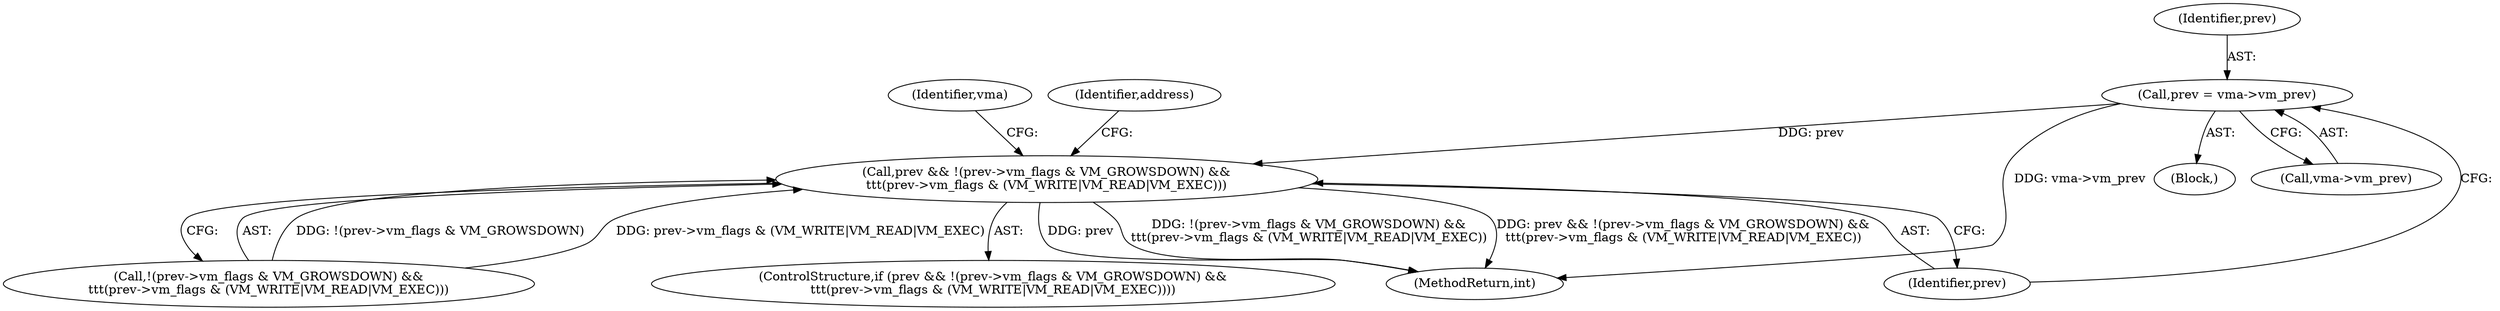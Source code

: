 digraph "0_linux_0a1d52994d440e21def1c2174932410b4f2a98a1@pointer" {
"1000129" [label="(Call,prev = vma->vm_prev)"];
"1000135" [label="(Call,prev && !(prev->vm_flags & VM_GROWSDOWN) &&\n\t\t\t(prev->vm_flags & (VM_WRITE|VM_READ|VM_EXEC)))"];
"1000135" [label="(Call,prev && !(prev->vm_flags & VM_GROWSDOWN) &&\n\t\t\t(prev->vm_flags & (VM_WRITE|VM_READ|VM_EXEC)))"];
"1000130" [label="(Identifier,prev)"];
"1000136" [label="(Identifier,prev)"];
"1000168" [label="(Identifier,vma)"];
"1000137" [label="(Call,!(prev->vm_flags & VM_GROWSDOWN) &&\n\t\t\t(prev->vm_flags & (VM_WRITE|VM_READ|VM_EXEC)))"];
"1000109" [label="(Block,)"];
"1000134" [label="(ControlStructure,if (prev && !(prev->vm_flags & VM_GROWSDOWN) &&\n\t\t\t(prev->vm_flags & (VM_WRITE|VM_READ|VM_EXEC))))"];
"1000129" [label="(Call,prev = vma->vm_prev)"];
"1000131" [label="(Call,vma->vm_prev)"];
"1000157" [label="(Identifier,address)"];
"1000280" [label="(MethodReturn,int)"];
"1000129" -> "1000109"  [label="AST: "];
"1000129" -> "1000131"  [label="CFG: "];
"1000130" -> "1000129"  [label="AST: "];
"1000131" -> "1000129"  [label="AST: "];
"1000136" -> "1000129"  [label="CFG: "];
"1000129" -> "1000280"  [label="DDG: vma->vm_prev"];
"1000129" -> "1000135"  [label="DDG: prev"];
"1000135" -> "1000134"  [label="AST: "];
"1000135" -> "1000136"  [label="CFG: "];
"1000135" -> "1000137"  [label="CFG: "];
"1000136" -> "1000135"  [label="AST: "];
"1000137" -> "1000135"  [label="AST: "];
"1000157" -> "1000135"  [label="CFG: "];
"1000168" -> "1000135"  [label="CFG: "];
"1000135" -> "1000280"  [label="DDG: prev && !(prev->vm_flags & VM_GROWSDOWN) &&\n\t\t\t(prev->vm_flags & (VM_WRITE|VM_READ|VM_EXEC))"];
"1000135" -> "1000280"  [label="DDG: prev"];
"1000135" -> "1000280"  [label="DDG: !(prev->vm_flags & VM_GROWSDOWN) &&\n\t\t\t(prev->vm_flags & (VM_WRITE|VM_READ|VM_EXEC))"];
"1000137" -> "1000135"  [label="DDG: !(prev->vm_flags & VM_GROWSDOWN)"];
"1000137" -> "1000135"  [label="DDG: prev->vm_flags & (VM_WRITE|VM_READ|VM_EXEC)"];
}
